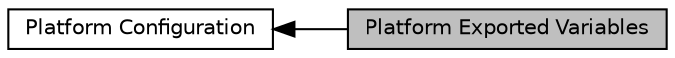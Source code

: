 digraph "Platform Exported Variables"
{
  edge [fontname="Helvetica",fontsize="10",labelfontname="Helvetica",labelfontsize="10"];
  node [fontname="Helvetica",fontsize="10",shape=record];
  rankdir=LR;
  Node0 [label="Platform Exported Variables",height=0.2,width=0.4,color="black", fillcolor="grey75", style="filled", fontcolor="black"];
  Node1 [label="Platform Configuration",height=0.2,width=0.4,color="black", fillcolor="white", style="filled",URL="$group___s_d___platform.html",tooltip="Platform specific board level configuration and control. "];
  Node1->Node0 [shape=plaintext, dir="back", style="solid"];
}
